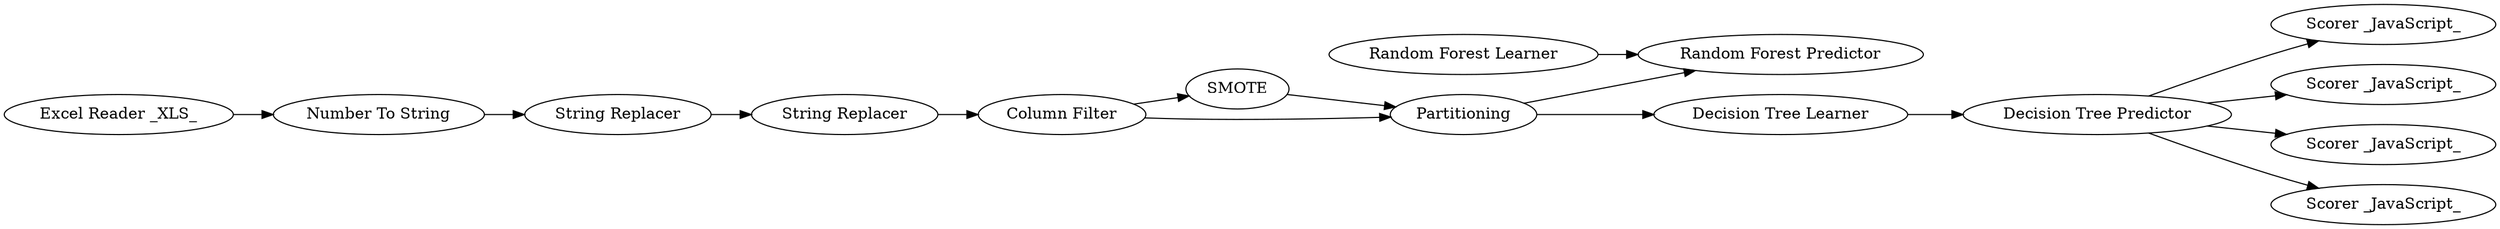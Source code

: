 digraph {
	7 -> 8
	8 -> 21
	4 -> 5
	13 -> 6
	10 -> 9
	8 -> 19
	3 -> 4
	8 -> 20
	5 -> 13
	5 -> 6
	1 -> 2
	2 -> 3
	8 -> 18
	6 -> 9
	6 -> 7
	5 [label="Column Filter"]
	13 [label=SMOTE]
	20 [label="Scorer _JavaScript_"]
	1 [label="Excel Reader _XLS_"]
	7 [label="Decision Tree Learner"]
	9 [label="Random Forest Predictor"]
	4 [label="String Replacer"]
	18 [label="Scorer _JavaScript_"]
	21 [label="Scorer _JavaScript_"]
	6 [label=Partitioning]
	8 [label="Decision Tree Predictor"]
	3 [label="String Replacer"]
	2 [label="Number To String"]
	10 [label="Random Forest Learner"]
	19 [label="Scorer _JavaScript_"]
	rankdir=LR
}
